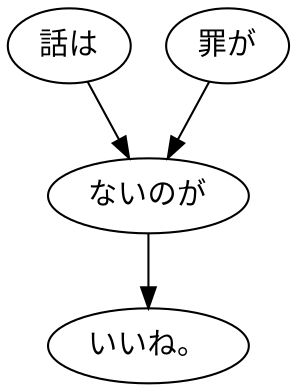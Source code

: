 digraph graph2645 {
	node0 [label="話は"];
	node1 [label="罪が"];
	node2 [label="ないのが"];
	node3 [label="いいね。"];
	node0 -> node2;
	node1 -> node2;
	node2 -> node3;
}
